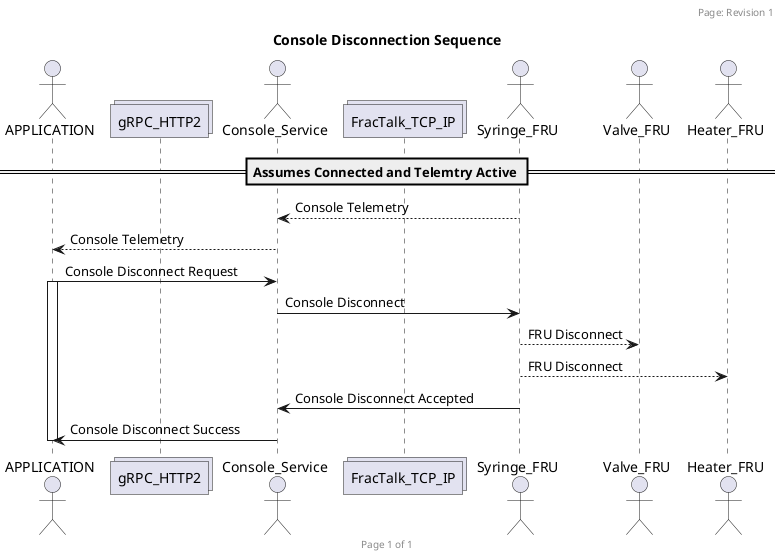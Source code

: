 @startuml
header Page: Revision 1
footer Page %page% of %lastpage%

title Console Disconnection Sequence

actor APPLICATION
collections gRPC_HTTP2
actor Console_Service
collections FracTalk_TCP_IP
actor Syringe_FRU
actor Valve_FRU
actor Heater_FRU

== Assumes Connected and Telemtry Active ==
Console_Service <-- Syringe_FRU: Console Telemetry
APPLICATION <-- Console_Service: Console Telemetry

APPLICATION -> Console_Service: Console Disconnect Request
activate APPLICATION
Console_Service -> Syringe_FRU: Console Disconnect
Syringe_FRU --> Valve_FRU: FRU Disconnect
Syringe_FRU --> Heater_FRU: FRU Disconnect
Console_Service <- Syringe_FRU: Console Disconnect Accepted
APPLICATION <- Console_Service: Console Disconnect Success
deactivate APPLICATION


@enduml
